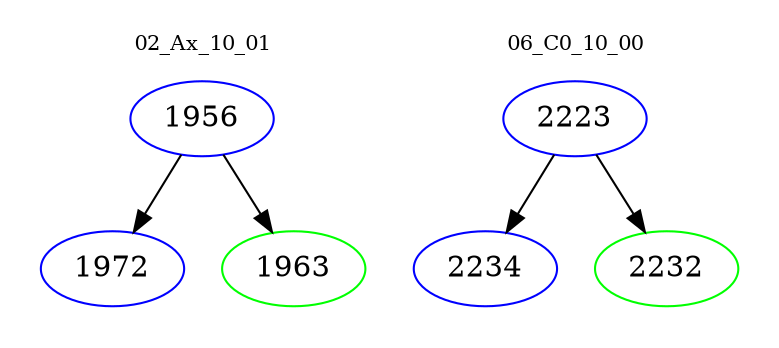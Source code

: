 digraph{
subgraph cluster_0 {
color = white
label = "02_Ax_10_01";
fontsize=10;
T0_1956 [label="1956", color="blue"]
T0_1956 -> T0_1972 [color="black"]
T0_1972 [label="1972", color="blue"]
T0_1956 -> T0_1963 [color="black"]
T0_1963 [label="1963", color="green"]
}
subgraph cluster_1 {
color = white
label = "06_C0_10_00";
fontsize=10;
T1_2223 [label="2223", color="blue"]
T1_2223 -> T1_2234 [color="black"]
T1_2234 [label="2234", color="blue"]
T1_2223 -> T1_2232 [color="black"]
T1_2232 [label="2232", color="green"]
}
}
